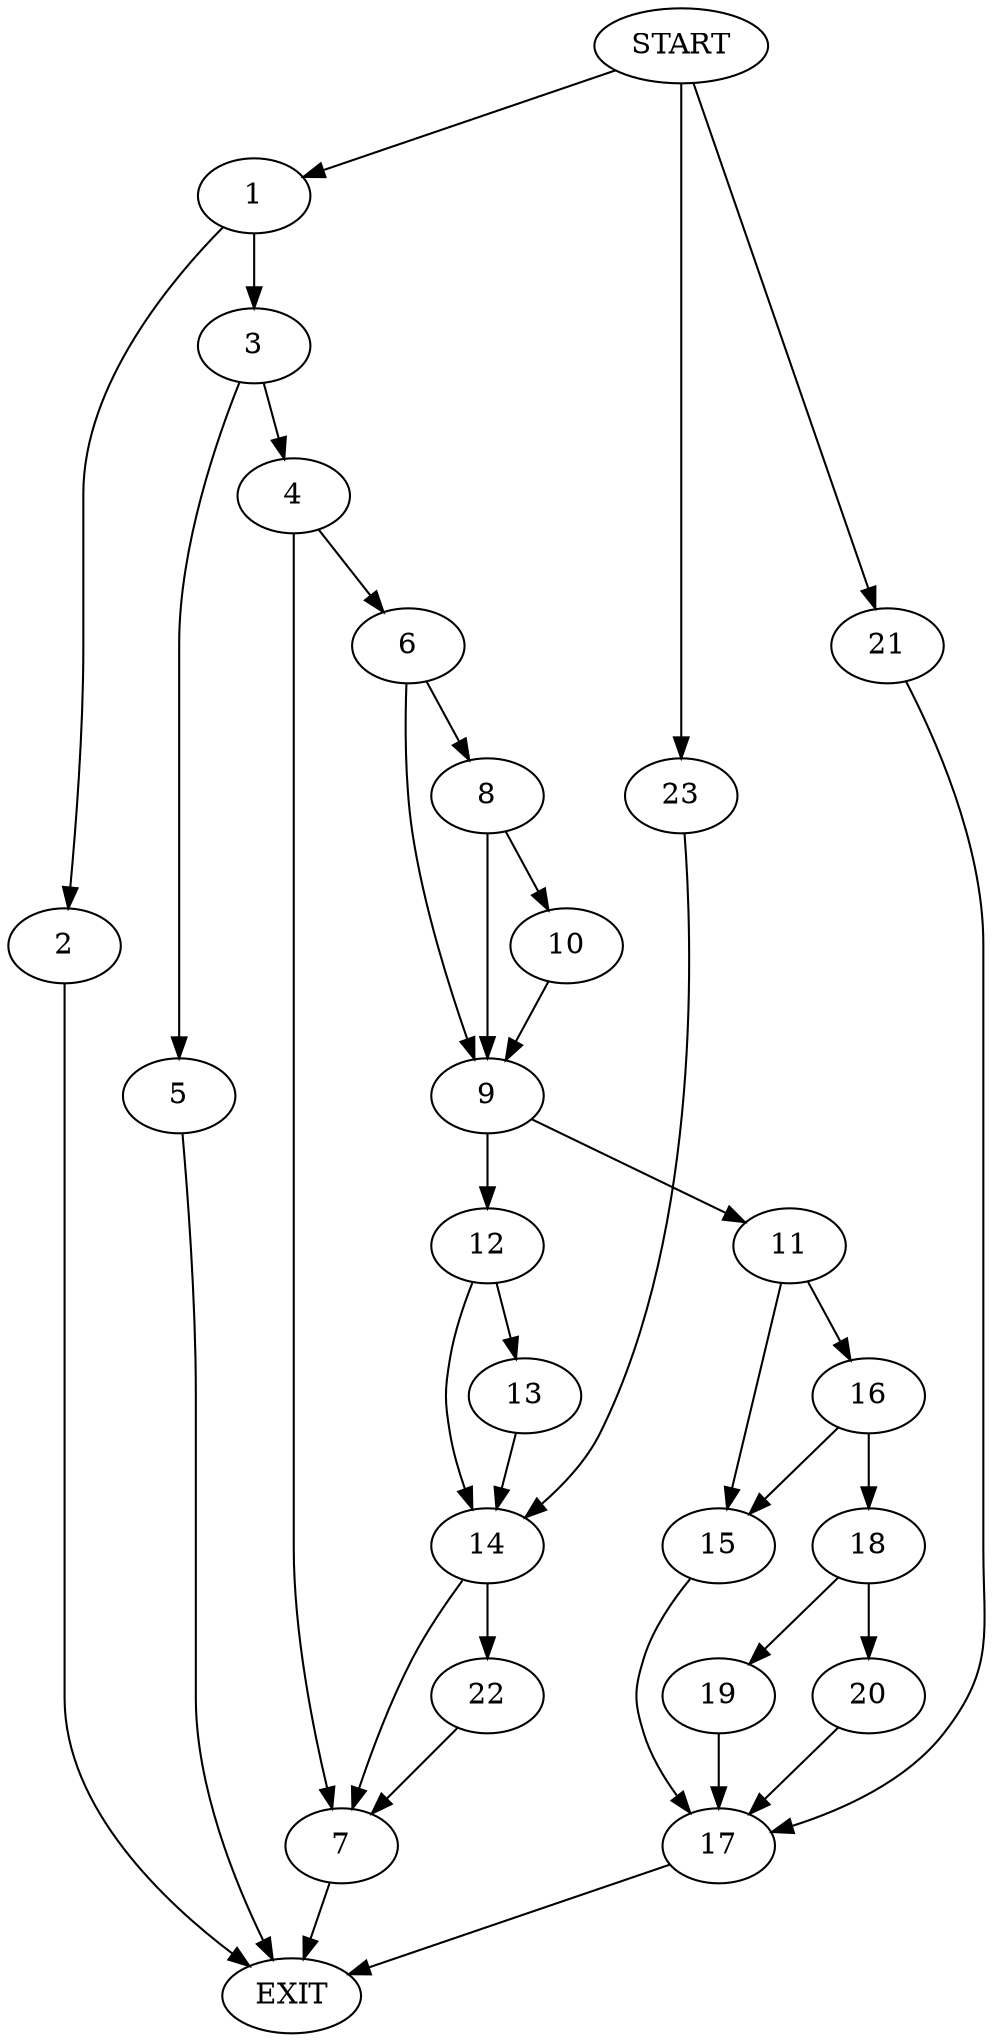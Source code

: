 digraph {
0 [label="START"]
24 [label="EXIT"]
0 -> 1
1 -> 2
1 -> 3
2 -> 24
3 -> 4
3 -> 5
5 -> 24
4 -> 6
4 -> 7
7 -> 24
6 -> 8
6 -> 9
8 -> 9
8 -> 10
9 -> 11
9 -> 12
10 -> 9
12 -> 13
12 -> 14
11 -> 15
11 -> 16
15 -> 17
16 -> 15
16 -> 18
18 -> 19
18 -> 20
20 -> 17
19 -> 17
17 -> 24
0 -> 21
21 -> 17
14 -> 7
14 -> 22
13 -> 14
0 -> 23
23 -> 14
22 -> 7
}
